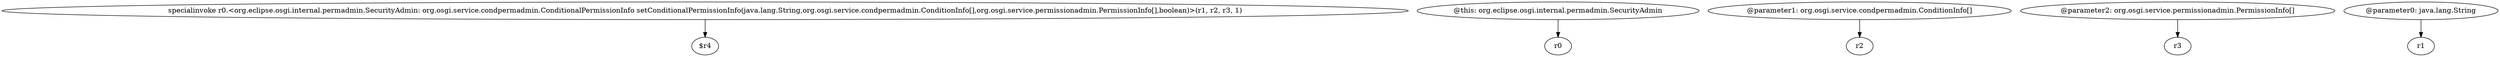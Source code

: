 digraph g {
0[label="specialinvoke r0.<org.eclipse.osgi.internal.permadmin.SecurityAdmin: org.osgi.service.condpermadmin.ConditionalPermissionInfo setConditionalPermissionInfo(java.lang.String,org.osgi.service.condpermadmin.ConditionInfo[],org.osgi.service.permissionadmin.PermissionInfo[],boolean)>(r1, r2, r3, 1)"]
1[label="$r4"]
0->1[label=""]
2[label="@this: org.eclipse.osgi.internal.permadmin.SecurityAdmin"]
3[label="r0"]
2->3[label=""]
4[label="@parameter1: org.osgi.service.condpermadmin.ConditionInfo[]"]
5[label="r2"]
4->5[label=""]
6[label="@parameter2: org.osgi.service.permissionadmin.PermissionInfo[]"]
7[label="r3"]
6->7[label=""]
8[label="@parameter0: java.lang.String"]
9[label="r1"]
8->9[label=""]
}
